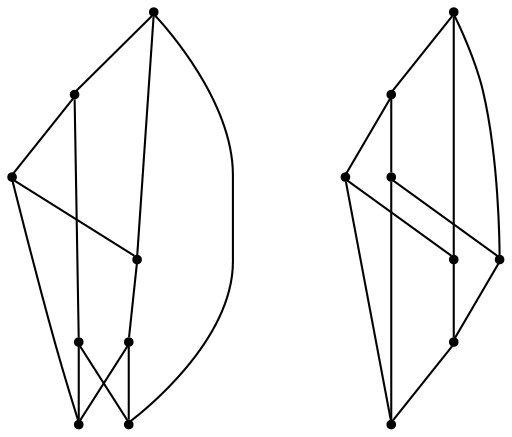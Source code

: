 graph {
  node [shape=point,comment="{\"directed\":false,\"doi\":\"10.1007/11618058_35\",\"figure\":\"?\"}"]

  v0 [pos="1195.8474609374998,1492.2760248184209"]
  v1 [pos="1055.9464389534883,1345.4010248184206"]
  v2 [pos="1055.9464389534883,1544.6509917577112"]
  v3 [pos="1111.9568359374998,1488.7760400772097"]
  v4 [pos="1055.9464389534883,1432.7760299046836"]
  v5 [pos="919.5460210755814,1488.7760400772097"]
  v6 [pos="1055.9464389534883,1625.1510222752893"]
  v7 [pos="999.9360101744186,1488.77604007721"]
  v8 [pos="874.0375635901163,1488.7760400772097"]
  v9 [pos="734.1365734011628,1348.9010095596316"]
  v10 [pos="790.0844930959303,1488.77604007721"]
  v11 [pos="734.1365734011628,1432.7760299046836"]
  v12 [pos="594.235519622093,1488.7760400772097"]
  v13 [pos="678.126144622093,1488.77604007721"]
  v14 [pos="734.1365734011628,1544.6509917577112"]
  v15 [pos="732.6362917877907,1630.0260146458947"]

  v0 -- v1 [id="-1",pos="1195.8474609374998,1492.2760248184209 1196.4308684593022,1408.9301347732548 1133.7442405523257,1346.255167325338 1055.9464389534883,1345.4010248184206"]
  v12 -- v10 [id="-9",pos="594.235519622093,1488.7760400772097 600.3991824127907,1493.9176479975386 600.3991824127907,1493.9176479975386 600.3991824127907,1493.9176479975386 601.3326853197674,1494.4759925206506 601.3326853197674,1494.4759925206506 601.3326853197674,1494.4759925206506 602.449582122093,1495.1759894688928 602.449582122093,1495.1759894688928 602.449582122093,1495.1759894688928 603.7581395348838,1495.9676663080854 603.7581395348838,1495.9676663080854 603.7581395348838,1495.9676663080854 605.2500908430233,1496.9009955724084 605.2500908430233,1496.9009955724084 605.2500908430233,1496.9009955724084 606.9295694040698,1497.9717810948694 606.9295694040698,1497.9717810948694 606.9295694040698,1497.9717810948694 608.8424236918604,1499.1385698318486 608.8424236918604,1499.1385698318486 608.8424236918604,1499.1385698318486 610.938671875,1500.4468838373823 610.938671875,1500.4468838373823 610.938671875,1500.4468838373823 613.2724291424419,1501.8426815668745 613.2724291424419,1501.8426815668745 613.2724291424419,1501.8426815668745 615.7895167151163,1503.3843278884892 615.7895167151163,1503.3843278884892 615.7895167151163,1503.3843278884892 618.494195130814,1505.0635576248173 618.494195130814,1505.0635576248173 618.494195130814,1505.0635576248173 621.4322492732558,1506.880116462708 621.4322492732558,1506.880116462708 621.4322492732558,1506.880116462708 624.5578306686047,1508.7926785151167 624.5578306686047,1508.7926785151167 624.5578306686047,1508.7926785151167 627.8250908430233,1510.7967933019006 627.8250908430233,1510.7967933019006 627.8250908430233,1510.7967933019006 631.3215933866279,1512.8967841466272 631.3215933866279,1512.8967841466272 631.3215933866279,1512.8967841466272 634.9597747093023,1515.1343584060673 634.9597747093023,1515.1343584060673 634.9597747093023,1515.1343584060673 638.7355014534884,1517.4177090326948 638.7355014534884,1517.4177090326948 638.7355014534884,1517.4177090326948 642.6528433866279,1519.7968085606897 642.6528433866279,1519.7968085606897 642.6528433866279,1519.7968085606897 646.7119912790697,1522.2677151362104 646.7119912790697,1522.2677151362104 646.7119912790697,1522.2677151362104 650.8627089389535,1524.7884670893354 650.8627089389535,1524.7884670893354 650.8627089389535,1524.7884670893354 655.1093840843023,1527.3510535558069 655.1093840843023,1527.3510535558069 655.1093840843023,1527.3510535558069 659.4476925872093,1529.9634853998823 659.4476925872093,1529.9634853998823 659.4476925872093,1529.9634853998823 663.8317859738372,1532.621820767721 663.8317859738372,1532.621820767721 663.8317859738372,1532.621820767721 668.3076398982558,1535.2801561355595 668.3076398982558,1535.2801561355595 668.3076398982558,1535.2801561355595 672.7834938226744,1537.938491503398 672.7834938226744,1537.938491503398 672.7834938226744,1537.938491503398 677.3093295784884,1540.5968268712365 677.3093295784884,1540.5968268712365 677.3093295784884,1540.5968268712365 681.785183502907,1543.301065762838 681.785183502907,1543.301065762838 681.785183502907,1543.301065762838 686.3110192587209,1545.9594011306767 686.3110192587209,1545.9594011306767 686.3110192587209,1545.9594011306767 690.7868095930232,1548.56763680776 690.7868095930232,1548.56763680776 690.7868095930232,1548.56763680776 695.221011991279,1551.134292284648 695.221011991279,1551.134292284648 695.221011991279,1551.134292284648 699.6509538517441,1553.700947761536 699.6509538517441,1553.700947761536 699.6509538517441,1553.700947761536 703.9892623546511,1556.2176307042444 703.9892623546511,1556.2176307042444 703.9892623546511,1556.2176307042444 708.2317405523256,1558.6426337560022 708.2317405523256,1558.6426337560022 708.2317405523256,1558.6426337560022 712.4283702761628,1561.0218604405725 712.4283702761628,1561.0218604405725 712.4283702761628,1561.0218604405725 716.5791515261628,1563.3509874343877 716.5791515261628,1563.3509874343877 716.5791515261628,1563.3509874343877 720.5923873546511,1565.5885616938276 720.5923873546511,1565.5885616938276 720.5923873546511,1565.5885616938276 724.509792877907,1567.7343289057417 724.509792877907,1567.7343289057417 724.509792877907,1567.7343289057417 728.3355014534884,1569.7885433832807 728.3355014534884,1569.7885433832807 728.3355014534884,1569.7885433832807 732.0194676598837,1571.7926581700647 732.0194676598837,1571.7926581700647 732.0194676598837,1571.7926581700647 735.6118640988371,1573.7052202224736 735.6118640988371,1573.7052202224736 735.6118640988371,1573.7052202224736 739.0624545784883,1575.4760026931767 739.0624545784883,1575.4760026931767 739.0624545784883,1575.4760026931767 742.4214117005814,1577.2010087966923 742.4214117005814,1577.2010087966923 742.4214117005814,1577.2010087966923 745.6386900436047,1578.7885586420698 745.6386900436047,1578.7885586420698 745.6386900436047,1578.7885586420698 748.7642714389535,1580.2802324295048 748.7642714389535,1580.2802324295048 748.7642714389535,1580.2802324295048 751.7481740552325,1581.6802263259892 751.7481740552325,1581.6802263259892 751.7481740552325,1581.6802263259892 754.59453125,1582.9385677973432 754.59453125,1582.9385677973432 754.59453125,1582.9385677973432 757.2992096656976,1584.1510057449345 757.2992096656976,1584.1510057449345 757.2992096656976,1584.1510057449345 759.9079941860465,1585.2217912673955 759.9079941860465,1585.2217912673955 759.9079941860465,1585.2217912673955 762.3834938226744,1586.1551205317182 762.3834938226744,1586.1551205317182 762.3834938226744,1586.1551205317182 764.7130541424418,1587.0426734288537 764.7130541424418,1587.0426734288537 764.7130541424418,1587.0426734288537 766.9509811046512,1587.7885739008589 766.9509811046512,1587.7885739008589 766.9509811046512,1587.7885739008589 769.0513626453488,1588.438471158346 769.0513626453488,1588.438471158346 769.0513626453488,1588.438471158346 771.0559138808139,1588.9510393142705 771.0559138808139,1588.9510393142705 771.0559138808139,1588.9510393142705 772.9687681686047,1589.4177039464319 772.9687681686047,1589.4177039464319 772.9687681686047,1589.4177039464319 774.7399436773255,1589.7467851638798 774.7399436773255,1589.7467851638798 774.7399436773255,1589.7467851638798 776.4694040697674,1589.9801174799604 776.4694040697674,1589.9801174799604 776.4694040697674,1589.9801174799604 778.0530523255813,1590.117700894674 778.0530523255813,1590.117700894674 778.0530523255813,1590.117700894674 779.5908521075581,1590.1634772618615 779.5908521075581,1590.1634772618615 779.5908521075581,1590.1634772618615 781.6453851744186,1590.071797370911 781.6453851744186,1590.071797370911 781.6453851744186,1590.071797370911 783.5582394622093,1589.7926886876428 783.5582394622093,1589.7926886876428 783.5582394622093,1589.7926886876428 785.283566497093,1589.2801205317182 785.283566497093,1589.2801205317182 785.283566497093,1589.2801205317182 786.867214752907,1588.580123583476 786.867214752907,1588.580123583476 786.867214752907,1588.580123583476 788.3133175872093,1587.6467943191533 788.3133175872093,1587.6467943191533 788.3133175872093,1587.6467943191533 789.621875,1586.5302324295048 789.621875,1586.5302324295048 789.621875,1586.5302324295048 790.8346021075581,1585.176014900208 790.8346021075581,1585.176014900208 790.8346021075581,1585.176014900208 791.9056504360465,1583.5884650548303 791.9056504360465,1583.5884650548303 791.9056504360465,1583.5884650548303 792.8391533430232,1581.7719062169397 792.8391533430232,1581.7719062169397 792.8391533430232,1581.7719062169397 793.6768259447674,1579.7676642735803 793.6768259447674,1579.7676642735803 793.6768259447674,1579.7676642735803 794.376953125,1577.5302171707158 794.376953125,1577.5302171707158 794.376953125,1577.5302171707158 795.0312318313953,1575.105214118958 795.0312318313953,1575.105214118958 795.0312318313953,1575.105214118958 795.5438317587209,1572.4468787511194 795.5438317587209,1572.4468787511194 795.5438317587209,1572.4468787511194 795.964734738372,1569.6468909581506 795.964734738372,1569.6468909581506 795.964734738372,1569.6468909581506 796.3356558866279,1566.6176398595178 796.3356558866279,1566.6176398595178 796.3356558866279,1566.6176398595178 796.614816497093,1563.4468634923303 796.614816497093,1563.4468634923303 796.614816497093,1563.4468634923303 796.8481922238371,1560.0885311762495 796.8481922238371,1560.0885311762495 796.8481922238371,1560.0885311762495 796.9899345930232,1556.6385189692182 796.9899345930232,1556.6385189692182 796.9899345930232,1556.6385189692182 797.0357830668604,1553.0468543370569 797.0357830668604,1553.0468543370569 797.0357830668604,1553.0468543370569 797.0816315406977,1549.3635098139448 797.0816315406977,1549.3635098139448 797.0816315406977,1549.3635098139448 797.0357830668604,1545.5842892328901 797.0357830668604,1545.5842892328901 797.0357830668604,1545.5842892328901 796.9440861191861,1541.759292284648 796.9440861191861,1541.759292284648 796.9440861191861,1541.759292284648 796.8481922238371,1537.938491503398 796.8481922238371,1537.938491503398 796.8481922238371,1537.938491503398 796.7107103924418,1534.1134945551557 796.7107103924418,1534.1134945551557 796.7107103924418,1534.1134945551557 796.5231831395349,1530.2884976069136 796.5231831395349,1530.2884976069136 796.5231831395349,1530.2884976069136 796.3356558866279,1526.5593767166142 796.3356558866279,1526.5593767166142 796.3356558866279,1526.5593767166142 796.1022801598837,1522.9218085606897 796.1022801598837,1522.9218085606897 796.1022801598837,1522.9218085606897 795.8689044331395,1519.3760474522912 795.8689044331395,1519.3760474522912 795.8689044331395,1519.3760474522912 795.6355287063953,1516.0217841466272 795.6355287063953,1516.0217841466272 795.6355287063953,1516.0217841466272 795.4020893895349,1512.80103524526 795.4020893895349,1512.80103524526 795.4020893895349,1512.80103524526 795.1687136627907,1509.8176876703901 795.1687136627907,1509.8176876703901 795.1687136627907,1509.8176876703901 794.9353379360465,1507.0218960444136 794.9353379360465,1507.0218960444136 794.9353379360465,1507.0218960444136 794.752007630814,1504.4552405675256 794.752007630814,1504.4552405675256 794.752007630814,1504.4552405675256 794.5186319040697,1502.171889940898 794.5186319040697,1502.171889940898 794.5186319040697,1502.171889940898 794.3311046511628,1500.1176754633589 794.3311046511628,1500.1176754633589 794.3311046511628,1500.1176754633589 794.189425872093,1498.3468929926557 794.189425872093,1498.3468929926557 794.189425872093,1498.3468929926557 794.0518804505814,1496.809315681458 794.0518804505814,1496.809315681458 794.0518804505814,1496.809315681458 793.9102016715116,1495.5509742101037 793.9102016715116,1495.5509742101037 793.9102016715116,1495.5509742101037 790.0844930959303,1488.77604007721 790.0844930959303,1488.77604007721 790.0844930959303,1488.77604007721"]
  v2 -- v6 [id="-10",pos="1055.9464389534883,1544.6509917577112 1079.5049236918605,1545.7427263259892 1104.0512172965116,1546.809315681458 1127.484683866279,1544.6051836013798 1155.4232558139536,1541.371846199036 1157.769476744186,1532.7552080154423 1152.2059774709303,1507.3467810948694 1145.121402616279,1479.246830940247 1134.9277797965117,1448.6885627110803 1123.054742005814,1422.288568814596 1112.394367732558,1400.6051937739057 1103.6635719476744,1385.1802110672002 1076.8336300872093,1388.8551632563276 1048.8450763081396,1392.9551998774214 1014.3428597383721,1405.055165290833 988.7755632267442,1416.971898078919 966.9506722383721,1427.8718868891401 951.3728106831395,1439.2551978429162 959.9077489098837,1465.7968441645307 972.4142078488372,1501.86353524526 1001.5487827034883,1542.4135128657026 1021.8442678052326,1574.5884497960412 1030.6708938953489,1587.9718065261845 1039.651726017442,1601.3260444005334 1048.7117278343023,1614.5551602045698 1050.6621002906977,1617.5051927566533 1052.716633357558,1620.3802029291792 1055.9464389534883,1625.1510222752893"]
  v3 -- v4 [id="-11",pos="1111.9568359374998,1488.7760400772097 1111.2274890988372,1458.5760037104292 1086.1519985465115,1433.5051774978642 1055.9464389534883,1432.7760299046836"]
  v1 -- v5 [id="-12",pos="1055.9464389534883,1345.4010248184206 979.273800872093,1346.255167325338 916.5871729651162,1408.9301347732548 919.5460210755814,1488.7760400772097"]
  v6 -- v0 [id="-13",pos="1055.9464389534883,1625.1510222752893 1133.7442405523257,1626.0468085606897 1196.4308684593022,1563.371841112773 1195.8474609374998,1492.2760248184209"]
  v4 -- v7 [id="-14",pos="1055.9464389534883,1432.7760299046836 1024.3655523255813,1433.5051774978642 999.2900617732558,1458.5760037104292 999.9360101744186,1488.77604007721"]
  v2 -- v3 [id="-15",pos="1055.9464389534883,1544.6509917577112 1086.1519985465115,1545.4217831293745 1111.2274890988372,1520.3509569168095 1111.9568359374998,1488.7760400772097"]
  v7 -- v2 [id="-16",pos="999.9360101744186,1488.77604007721 999.2900617732558,1520.3509569168095 1024.3655523255813,1545.4217831293745 1055.9464389534883,1544.6509917577112"]
  v15 -- v14 [id="-17",pos="732.6362917877907,1630.0260146458947 734.1365734011628,1544.6509917577112 734.1365734011628,1544.6509917577112 734.1365734011628,1544.6509917577112"]
  v9 -- v11 [id="-18",pos="734.1365734011628,1348.9010095596316 734.1365734011628,1432.7760299046836 734.1365734011628,1432.7760299046836 734.1365734011628,1432.7760299046836"]
  v5 -- v6 [id="-19",pos="919.5460210755814,1488.7760400772097 916.5871729651162,1563.371841112773 979.273800872093,1626.0468085606897 1055.9464389534883,1625.1510222752893"]
  v8 -- v9 [id="-20",pos="874.0375635901163,1488.7760400772097 874.0584211482558,1411.5551551183069 811.3717296511628,1348.8801876703901 734.1365734011628,1348.9010095596316"]
  v10 -- v11 [id="-21",pos="790.0844930959303,1488.77604007721 790.1052870639535,1457.8260342280073 765.0297965116279,1432.7552080154423 734.1365734011628,1432.7760299046836"]
  v9 -- v12 [id="-22",pos="734.1365734011628,1348.9010095596316 656.9013535610464,1348.8801876703901 594.2147256540698,1411.5551551183069 594.235519622093,1488.7760400772097"]
  v11 -- v13 [id="-23",pos="734.1365734011628,1432.7760299046836 703.2432867005814,1432.7552080154423 678.1677961482558,1457.8260342280073 678.126144622093,1488.77604007721"]
  v14 -- v10 [id="-24",pos="734.1365734011628,1544.6509917577112 765.0297965116279,1544.6718136469526 790.1052870639535,1519.6009874343877 790.0844930959303,1488.77604007721"]
  v15 -- v8 [id="-25",pos="732.6362917877907,1630.0260146458947 811.3717296511628,1628.6718289057417 874.0584211482558,1565.9968614578252 874.0375635901163,1488.7760400772097"]
  v13 -- v14 [id="-26",pos="678.126144622093,1488.77604007721 678.1677961482558,1519.6009874343877 703.2432867005814,1544.6718136469526 734.1365734011628,1544.6509917577112"]
  v13 -- v8 [id="-27",pos="678.126144622093,1488.77604007721 677.4010265261628,1480.8593034744267 677.4010265261628,1480.8593034744267 677.4010265261628,1480.8593034744267 677.2176326308139,1478.8092851638798 677.2176326308139,1478.8092851638798 677.2176326308139,1478.8092851638798 676.9842569040698,1476.5218655268354 676.9842569040698,1476.5218655268354 676.9842569040698,1476.5218655268354 676.7967296511628,1473.9594062169397 676.7967296511628,1473.9594062169397 676.7967296511628,1473.9594062169397 676.5633539244186,1471.1592912673955 676.5633539244186,1471.1592912673955 676.5633539244186,1471.1592912673955 676.3299781976744,1468.176070849101 676.3299781976744,1468.176070849101 676.3299781976744,1468.176070849101 676.0966024709302,1464.9593909581506 676.0966024709302,1464.9593909581506 676.0966024709302,1464.9593909581506 675.863226744186,1461.6010586420698 675.863226744186,1461.6010586420698 675.863226744186,1461.6010586420698 675.6298510174419,1458.055170377096 675.6298510174419,1458.055170377096 675.6298510174419,1458.055170377096 675.3964752906977,1454.417729377747 675.3964752906977,1454.417729377747 675.3964752906977,1454.417729377747 675.2089480377907,1450.688481330872 675.2089480377907,1450.688481330872 675.2089480377907,1450.688481330872 675.0255541424418,1446.8634843826298 675.0255541424418,1446.8634843826298 675.0255541424418,1446.8634843826298 674.8838753633721,1443.0426836013798 674.8838753633721,1443.0426836013798 674.8838753633721,1443.0426836013798 674.7921784156977,1439.2176866531377 674.7921784156977,1439.2176866531377 674.7921784156977,1439.2176866531377 674.6963481104651,1435.3926897048955 674.6963481104651,1435.3926897048955 674.6963481104651,1435.3926897048955 674.6504996366278,1431.617665290833 674.6504996366278,1431.617665290833 674.6504996366278,1431.617665290833 674.6963481104651,1427.934320767721 674.6963481104651,1427.934320767721 674.6963481104651,1427.934320767721 674.7421965843023,1424.3426561355595 674.7421965843023,1424.3426561355595 674.7421965843023,1424.3426561355595 674.8838753633721,1420.8926439285283 674.8838753633721,1420.8926439285283 674.8838753633721,1420.8926439285283 675.1172510901163,1417.5343116124475 675.1172510901163,1417.5343116124475 675.1172510901163,1417.5343116124475 675.3964752906977,1414.36353524526 675.3964752906977,1414.36353524526 675.3964752906977,1414.36353524526 675.7715297965116,1411.3302151362104 675.7715297965116,1411.3302151362104 675.7715297965116,1411.3302151362104 676.1882994186046,1408.5342963536584 676.1882994186046,1408.5342963536584 676.1882994186046,1408.5342963536584 676.7008993459302,1405.8759609858198 676.7008993459302,1405.8759609858198 676.7008993459302,1405.8759609858198 677.3551780523255,1403.450957934062 677.3551780523255,1403.450957934062 677.3551780523255,1403.450957934062 678.0553052325581,1401.2135108311975 678.0553052325581,1401.2135108311975 678.0553052325581,1401.2135108311975 678.8929778343023,1399.2051998774214 678.8929778343023,1399.2051998774214 678.8929778343023,1399.2051998774214 679.826480741279,1397.3885138829553 679.826480741279,1397.3885138829553 679.826480741279,1397.3885138829553 680.9016624273256,1395.8009640375776 680.9016624273256,1395.8009640375776 680.9016624273256,1395.8009640375776 682.1143895348837,1394.4510698318486 682.1143895348837,1394.4510698318486 682.1143895348837,1394.4510698318486 683.4188135901163,1393.3301846186323 683.4188135901163,1393.3301846186323 683.4188135901163,1393.3301846186323 684.8649164244185,1392.3968553543095 684.8649164244185,1392.3968553543095 684.8649164244185,1392.3968553543095 686.4526980377907,1391.7010545730595 686.4526980377907,1391.7010545730595 686.4526980377907,1391.7010545730595 688.1780250726744,1391.1842902501428 688.1780250726744,1391.1842902501428 688.1780250726744,1391.1842902501428 690.0866824127907,1390.9051815668745 690.0866824127907,1390.9051815668745 690.0866824127907,1390.9051815668745 692.1412154796511,1390.813501675924 692.1412154796511,1390.813501675924 692.1412154796511,1390.813501675924 693.6790152616279,1390.859405199687 693.6790152616279,1390.859405199687 693.6790152616279,1390.859405199687 695.266796875,1391.0010576248173 695.266796875,1391.0010576248173 695.266796875,1391.0010576248173 696.9921239098837,1391.234389940898 696.9921239098837,1391.234389940898 696.9921239098837,1391.234389940898 698.7632994186047,1391.5594021479292 698.7632994186047,1391.5594021479292 698.7632994186047,1391.5594021479292 700.6761537063953,1392.0260667800908 700.6761537063953,1392.0260667800908 700.6761537063953,1392.0260667800908 702.6807049418604,1392.5385077794397 702.6807049418604,1392.5385077794397 702.6807049418604,1392.5385077794397 704.7810864825582,1393.1927283604944 704.7810864825582,1393.1927283604944 704.7810864825582,1393.1927283604944 707.0190134447674,1393.938501675924 707.0190134447674,1393.938501675924 707.0190134447674,1393.938501675924 709.3527707122093,1394.8218584060673 709.3527707122093,1394.8218584060673 709.3527707122093,1394.8218584060673 711.8240734011628,1395.7551876703901 711.8240734011628,1395.7551876703901 711.8240734011628,1395.7551876703901 714.437054869186,1396.8301693598432 714.437054869186,1396.8301693598432 714.437054869186,1396.8301693598432 717.1417332848837,1398.04273446401 717.1417332848837,1398.04273446401 717.1417332848837,1398.04273446401 719.983957122093,1399.3009487787886 719.983957122093,1399.3009487787886 719.983957122093,1399.3009487787886 722.9719930959302,1400.7010698318486 722.9719930959302,1400.7010698318486 722.9719930959302,1400.7010698318486 726.0933775436047,1402.192616462708 726.0933775436047,1402.192616462708 726.0933775436047,1402.192616462708 729.3148528343023,1403.7759701410932 729.3148528343023,1403.7759701410932 729.3148528343023,1403.7759701410932 732.6738099563953,1405.5009762446089 732.6738099563953,1405.5009762446089 732.6738099563953,1405.5009762446089 736.1244004360465,1407.2759548823042 736.1244004360465,1407.2759548823042 736.1244004360465,1407.2759548823042 739.7125999273255,1409.184320767721 739.7125999273255,1409.184320767721 739.7125999273255,1409.184320767721 743.4007630813953,1411.192631721497 743.4007630813953,1411.192631721497 743.4007630813953,1411.192631721497 747.2223382994185,1413.242650032044 747.2223382994185,1413.242650032044 747.2223382994185,1413.242650032044 751.1397438226744,1415.3885444005334 751.1397438226744,1415.3885444005334 751.1397438226744,1415.3885444005334 755.1529796511628,1417.625991503398 755.1529796511628,1417.625991503398 755.1529796511628,1417.625991503398 759.3037609011628,1419.9593146642053 759.3037609011628,1419.9593146642053 759.3037609011628,1419.9593146642053 763.5003270348838,1422.3385413487756 763.5003270348838,1422.3385413487756 763.5003270348838,1422.3385413487756 767.7470021802326,1424.7593482335412 767.7470021802326,1424.7593482335412 767.7470021802326,1424.7593482335412 772.0853106831395,1427.2802273432417 772.0853106831395,1427.2802273432417 772.0853106831395,1427.2802273432417 776.5152525436047,1429.8426866531377 776.5152525436047,1429.8426866531377 776.5152525436047,1429.8426866531377 780.945257994186,1432.4093421300256 780.945257994186,1432.4093421300256 780.945257994186,1432.4093421300256 785.4211119186047,1435.0219011306767 785.4211119186047,1435.0219011306767 785.4211119186047,1435.0219011306767 789.9469476744185,1437.6802364985151 789.9469476744185,1437.6802364985151 789.9469476744185,1437.6802364985151 794.4228015988372,1440.3843482335412 794.4228015988372,1440.3843482335412 794.4228015988372,1440.3843482335412 798.9486373546512,1443.0426836013798 798.9486373546512,1443.0426836013798 798.9486373546512,1443.0426836013798 803.4244276889535,1445.7010189692182 803.4244276889535,1445.7010189692182 803.4244276889535,1445.7010189692182 807.9044149709302,1448.3551581700647 807.9044149709302,1448.3551581700647 807.9044149709302,1448.3551581700647 812.2885719476744,1451.0134935379033 812.2885719476744,1451.0134935379033 812.2885719476744,1451.0134935379033 816.6268804505814,1453.6260525385542 816.6268804505814,1453.6260525385542 816.6268804505814,1453.6260525385542 820.8693586482558,1456.1927080154423 820.8693586482558,1456.1927080154423 820.8693586482558,1456.1927080154423 825.0201398982558,1458.7093909581506 825.0201398982558,1458.7093909581506 825.0201398982558,1458.7093909581506 829.0792242005814,1461.180170377096 829.0792242005814,1461.180170377096 829.0792242005814,1461.180170377096 832.9966297238371,1463.5593970616662 832.9966297238371,1463.5593970616662 832.9966297238371,1463.5593970616662 836.7722928779069,1465.8426205317182 836.7722928779069,1465.8426205317182 836.7722928779069,1465.8426205317182 840.4104742005813,1468.0843909581506 840.4104742005813,1468.0843909581506 840.4104742005813,1468.0843909581506 843.9111736918604,1470.180185635885 843.9111736918604,1470.180185635885 843.9111736918604,1470.180185635885 847.1742369186046,1472.184300422669 847.1742369186046,1472.184300422669 847.1742369186046,1472.184300422669 850.2998183139534,1474.0968624750776 850.2998183139534,1474.0968624750776 850.2998183139534,1474.0968624750776 853.2378724563954,1475.9176174799604 853.2378724563954,1475.9176174799604 853.2378724563954,1475.9176174799604 855.942550872093,1477.5968472162886 855.942550872093,1477.5968472162886 855.942550872093,1477.5968472162886 858.4638353924419,1479.134297370911 858.4638353924419,1479.134297370911 858.4638353924419,1479.134297370911 860.7934593023256,1480.5342912673955 860.7934593023256,1480.5342912673955 860.7934593023256,1480.5342912673955 862.8938408430232,1481.8385362625127 862.8938408430232,1481.8385362625127 862.8938408430232,1481.8385362625127 864.806695130814,1483.0051978429162 864.806695130814,1483.0051978429162 864.806695130814,1483.0051978429162 866.4861736918605,1484.0759833653772 866.4861736918605,1484.0759833653772 866.4861736918605,1484.0759833653772 874.0375635901163,1488.7760400772097 874.0375635901163,1488.7760400772097 874.0375635901163,1488.7760400772097"]
  v5 -- v3 [id="-41",pos="919.5460210755814,1488.7760400772097 919.8419058866278,1496.2469021479292 919.8419058866278,1496.2469021479292 919.8419058866278,1496.2469021479292 920.7254269622093,1497.9717810948694 920.7254269622093,1497.9717810948694 920.7254269622093,1497.9717810948694 921.7547601744186,1499.934315681458 921.7547601744186,1499.934315681458 921.7547601744186,1499.934315681458 922.825808502907,1502.0302375157678 922.825808502907,1502.0302375157678 922.825808502907,1502.0302375157678 924.0385356104651,1504.317657152812 924.0385356104651,1504.317657152812 924.0385356104651,1504.317657152812 925.2971111918605,1506.788563728333 925.2971111918605,1506.788563728333 925.2971111918605,1506.788563728333 926.6973655523256,1509.3510230382287 926.6973655523256,1509.3510230382287 926.6973655523256,1509.3510230382287 928.1434683866279,1512.0551347732548 928.1434683866279,1512.0551347732548 928.1434683866279,1512.0551347732548 929.6354196947674,1514.9010260899865 929.6354196947674,1514.9010260899865 929.6354196947674,1514.9010260899865 931.1732194767442,1517.7926937739057 931.1732194767442,1517.7926937739057 931.1732194767442,1517.7926937739057 932.8068495639535,1520.7301378250127 932.8068495639535,1520.7301378250127 932.8068495639535,1520.7301378250127 934.4404796511628,1523.7134853998823 934.4404796511628,1523.7134853998823 934.4404796511628,1523.7134853998823 936.1199582122093,1526.7010291417444 936.1199582122093,1526.7010291417444 936.1199582122093,1526.7010291417444 937.7994367732558,1529.7301530838017 937.7994367732558,1529.7301530838017 937.7994367732558,1529.7301530838017 939.5247638081395,1532.7135006586714 939.5247638081395,1532.7135006586714 939.5247638081395,1532.7135006586714 941.204242369186,1535.6510718663537 941.204242369186,1535.6510718663537 941.204242369186,1535.6510718663537 942.9295694040698,1538.542739550273 942.9295694040698,1538.542739550273 942.9295694040698,1538.542739550273 944.6548964389535,1541.3885037104292 944.6548964389535,1541.3885037104292 944.6548964389535,1541.3885037104292 946.334375,1544.0926154454553 946.334375,1544.0926154454553 946.334375,1544.0926154454553 948.0138535610465,1546.750950813294 948.0138535610465,1546.750950813294 948.0138535610465,1546.750950813294 949.693332122093,1549.3177334467573 949.693332122093,1549.3177334467573 949.693332122093,1549.3177334467573 951.3227652616279,1551.7427364985151 951.3227652616279,1551.7427364985151 951.3227652616279,1551.7427364985151 952.9564589389535,1554.0718634923303 952.9564589389535,1554.0718634923303 952.9564589389535,1554.0718634923303 954.5400436046511,1556.2635342280073 954.5400436046511,1556.2635342280073 954.5400436046511,1556.2635342280073 956.1736736918605,1558.3635250727339 956.1736736918605,1558.3635250727339 956.1736736918605,1558.3635250727339 957.7156704215116,1560.3218634923303 957.7156704215116,1560.3218634923303 957.7156704215116,1560.3218634923303 959.2992550872093,1562.1843258539839 959.2992550872093,1562.1843258539839 959.2992550872093,1562.1843258539839 960.837054869186,1563.863555590312 960.837054869186,1563.863555590312 960.837054869186,1563.863555590312 962.4248364825581,1565.4509782791142 962.4248364825581,1565.4509782791142 962.4248364825581,1565.4509782791142 963.9626362645349,1566.942652066549 963.9626362645349,1566.942652066549 963.9626362645349,1566.942652066549 965.550417877907,1568.296869595846 965.550417877907,1568.296869595846 965.550417877907,1568.296869595846 967.1340661337209,1569.5552110672002 967.1340661337209,1569.5552110672002 967.1340661337209,1569.5552110672002 968.721847747093,1570.671900113424 968.721847747093,1570.671900113424 968.721847747093,1570.671900113424 970.3513444767442,1571.7468818028772 970.3513444767442,1571.7468818028772 970.3513444767442,1571.7468818028772 971.9849745639535,1572.6802110672002 971.9849745639535,1572.6802110672002 971.9849745639535,1572.6802110672002 973.7561500726744,1573.6093441645307 973.7561500726744,1573.6093441645307 973.7561500726744,1573.6093441645307 975.5773074127907,1574.4052171707158 975.5773074127907,1574.4052171707158 975.5773074127907,1574.4052171707158 977.4443132267442,1575.1968940099084 977.4443132267442,1575.1968940099084 977.4443132267442,1575.1968940099084 979.3530341569767,1575.8509874343877 979.3530341569767,1575.8509874343877 979.3530341569767,1575.8509874343877 981.3116733284884,1576.5010118484502 981.3116733284884,1576.5010118484502 981.3116733284884,1576.5010118484502 983.3662699854651,1577.0635525385542 983.3662699854651,1577.0635525385542 983.3662699854651,1577.0635525385542 985.4166061046511,1577.5302171707158 985.4166061046511,1577.5302171707158 985.4166061046511,1577.5302171707158 987.562836119186,1577.992685635885 987.562836119186,1577.992685635885 987.562836119186,1577.992685635885 989.7549146075581,1578.4135739008589 989.7549146075581,1578.4135739008589 989.7549146075581,1578.4135739008589 991.9928415697674,1578.7426551183069 991.9928415697674,1578.7426551183069 991.9928415697674,1578.7426551183069 994.2807503633721,1579.067667325338 994.2807503633721,1579.067667325338 994.2807503633721,1579.067667325338 996.6103742732558,1579.3469031651819 996.6103742732558,1579.3469031651819 996.6103742732558,1579.3469031651819 998.9899800145349,1579.5802354812627 998.9899800145349,1579.5802354812627 998.9899800145349,1579.5802354812627 1001.4154342296512,1579.8135677973432 1001.4154342296512,1579.8135677973432 1001.4154342296512,1579.8135677973432 1003.8408884447674,1580.000996589661 1003.8408884447674,1580.000996589661 1003.8408884447674,1580.000996589661 1006.312191133721,1580.138452847799 1006.312191133721,1580.138452847799 1006.312191133721,1580.138452847799 1008.8334756540697,1580.2802324295048 1008.8334756540697,1580.2802324295048 1008.8334756540697,1580.2802324295048 1011.3506268168604,1580.3717851638798 1011.3506268168604,1580.3717851638798 1011.3506268168604,1580.3717851638798 1013.9136264534884,1580.4676612218225 1013.9136264534884,1580.4676612218225 1013.9136264534884,1580.4676612218225 1016.4807594476744,1580.5135647455854 1016.4807594476744,1580.5135647455854 1016.4807594476744,1580.5135647455854 1019.0478924418604,1580.559341112773 1019.0478924418604,1580.559341112773 1019.0478924418604,1580.559341112773 1021.6108920784884,1580.559341112773 1021.6108920784884,1580.559341112773 1021.6108920784884,1580.559341112773 1024.1780250726745,1580.559341112773 1024.1780250726745,1580.559341112773 1024.1780250726745,1580.559341112773 1026.740961119186,1580.5135647455854 1026.740961119186,1580.5135647455854 1026.740961119186,1580.5135647455854 1029.3081577034884,1580.4676612218225 1029.3081577034884,1580.4676612218225 1029.3081577034884,1580.4676612218225 1031.8252452761628,1580.3717851638798 1031.8252452761628,1580.3717851638798 1031.8252452761628,1580.3717851638798 1034.3423964389535,1580.2802324295048 1034.3423964389535,1580.2802324295048 1034.3423964389535,1580.2802324295048 1036.8636809593022,1580.138452847799 1036.8636809593022,1580.138452847799 1036.8636809593022,1580.138452847799 1039.2891351744186,1580.000996589661 1039.2891351744186,1580.000996589661 1039.2891351744186,1580.000996589661 1041.714589389535,1579.8135677973432 1041.714589389535,1579.8135677973432 1041.714589389535,1579.8135677973432 1044.094195130814,1579.5802354812627 1044.094195130814,1579.5802354812627 1044.094195130814,1579.5802354812627 1046.4238190406977,1579.3469031651819 1046.4238190406977,1579.3469031651819 1046.4238190406977,1579.3469031651819 1048.7117278343023,1579.067667325338 1048.7117278343023,1579.067667325338 1048.7117278343023,1579.067667325338 1050.9496547965116,1578.7426551183069 1050.9496547965116,1578.7426551183069 1050.9496547965116,1578.7426551183069 1053.0958848110465,1578.4135739008589 1053.0958848110465,1578.4135739008589 1053.0958848110465,1578.4135739008589 1055.2379814680232,1577.992685635885 1055.2379814680232,1577.992685635885 1055.2379814680232,1577.992685635885 1057.2925145348836,1577.5302171707158 1057.2925145348836,1577.5302171707158 1057.2925145348836,1577.5302171707158 1059.2970657703488,1577.0635525385542 1059.2970657703488,1577.0635525385542 1059.2970657703488,1577.0635525385542 1061.2099200581395,1576.5010118484502 1061.2099200581395,1576.5010118484502 1061.2099200581395,1576.5010118484502 1063.076925872093,1575.8509874343877 1063.076925872093,1575.8509874343877 1063.076925872093,1575.8509874343877 1064.8938862645348,1575.1968940099084 1064.8938862645348,1575.1968940099084 1064.8938862645348,1575.1968940099084 1066.6192132994186,1574.4052171707158 1066.6192132994186,1574.4052171707158 1066.6192132994186,1574.4052171707158 1068.2986918604652,1573.6093441645307 1068.2986918604652,1573.6093441645307 1068.2986918604652,1573.6093441645307 1069.9323219476744,1572.6802110672002 1069.9323219476744,1572.6802110672002 1069.9323219476744,1572.6802110672002 1071.4701853197673,1571.7009782791142 1071.4701853197673,1571.7009782791142 1071.4701853197673,1571.7009782791142 1073.007921511628,1570.5802202224736 1073.007921511628,1570.5802202224736 1073.007921511628,1570.5802202224736 1074.4540879360466,1569.3676551183069 1074.4540879360466,1569.3676551183069 1074.4540879360466,1569.3676551183069 1075.9001271802326,1568.0635372797651 1075.9001271802326,1568.0635372797651 1075.9001271802326,1568.0635372797651 1077.3003815406976,1566.6176398595178 1077.3003815406976,1566.6176398595178 1077.3003815406976,1566.6176398595178 1078.6548510174418,1565.0302171707158 1078.6548510174418,1565.0302171707158 1078.6548510174418,1565.0302171707158 1080.0051235465116,1563.3509874343877 1080.0051235465116,1563.3509874343877 1080.0051235465116,1563.3509874343877 1081.3136809593022,1561.5343014399214 1081.3136809593022,1561.5343014399214 1081.3136809593022,1561.5343014399214 1082.6180414244186,1559.5301866531377 1082.6180414244186,1559.5301866531377 1082.6180414244186,1559.5301866531377 1083.922401889535,1557.430195808411 1083.922401889535,1557.430195808411 1083.922401889535,1557.430195808411 1085.231086482558,1555.192621548971 1085.231086482558,1555.192621548971 1085.231086482558,1555.192621548971 1086.5354469476745,1552.813522020976 1086.5354469476745,1552.813522020976 1086.5354469476745,1552.813522020976 1087.8398074127906,1550.3426154454553 1087.8398074127906,1550.3426154454553 1087.8398074127906,1550.3426154454553 1089.1483648255814,1547.6844072341923 1089.1483648255814,1547.6844072341923 1089.1483648255814,1547.6844072341923 1090.4069404069767,1544.9801683425908 1090.4069404069767,1544.9801683425908 1090.4069404069767,1544.9801683425908 1091.7114280523256,1542.1344041824345 1091.7114280523256,1542.1344041824345 1091.7114280523256,1542.1344041824345 1093.0199854651162,1539.1968329747522 1093.0199854651162,1539.1968329747522 1093.0199854651162,1539.1968329747522 1094.2785610465116,1536.1635128657026 1094.2785610465116,1536.1635128657026 1094.2785610465116,1536.1635128657026 1095.582921511628,1533.1343889236455 1095.582921511628,1533.1343889236455 1095.582921511628,1533.1343889236455 1096.8414970930232,1530.0093889236455 1096.8414970930232,1530.0093889236455 1096.8414970930232,1530.0093889236455 1098.104269622093,1526.8384853998823 1098.104269622093,1526.8384853998823 1098.104269622093,1526.8384853998823 1099.316933139535,1523.7134853998823 1099.316933139535,1523.7134853998823 1099.316933139535,1523.7134853998823 1100.5297238372093,1520.5884853998823 1100.5297238372093,1520.5884853998823 1100.5297238372093,1520.5884853998823 1101.6924055232557,1517.513457934062 1101.6924055232557,1517.513457934062 1101.6924055232557,1517.513457934062 1102.8134992732557,1514.4801378250127 1102.8134992732557,1514.4801378250127 1102.8134992732557,1514.4801378250127 1103.8844840116278,1511.5884701410932 1103.8844840116278,1511.5884701410932 1103.8844840116278,1511.5884701410932 1104.9138808139535,1508.7926785151167 1104.9138808139535,1508.7926785151167 1104.9138808139535,1508.7926785151167 1105.8431867732559,1506.0885667800908 1105.8431867732559,1506.0885667800908 1105.8431867732559,1506.0885667800908 1106.7766896802325,1503.5676876703901 1106.7766896802325,1503.5676876703901 1106.7766896802325,1503.5676876703901 1107.5685138081394,1501.2385606765752 1107.5685138081394,1501.2385606765752 1107.5685138081394,1501.2385606765752 1108.3186228197674,1499.0926663080854 1108.3186228197674,1499.0926663080854 1108.3186228197674,1499.0926663080854 1109.014680232558,1497.1802314122522 1109.014680232558,1497.1802314122522 1109.014680232558,1497.1802314122522 1111.9568359374998,1488.7760400772097 1111.9568359374998,1488.7760400772097 1111.9568359374998,1488.7760400772097"]
  v1 -- v4 [id="-59",pos="1055.9464389534883,1345.4010248184206 1055.9464389534883,1432.7760299046836 1055.9464389534883,1432.7760299046836 1055.9464389534883,1432.7760299046836"]
  v12 -- v15 [id="-79",pos="594.235519622093,1488.7760400772097 594.2147256540698,1565.9968614578252 656.9013535610464,1628.6718289057417 732.6362917877907,1630.0260146458947"]
  v7 -- v0 [id="-81",pos="999.9360101744186,1488.77604007721 1001.7405069040698,1497.2260077794397 1001.7405069040698,1497.2260077794397 1001.7405069040698,1497.2260077794397 1002.2572401889535,1498.671905199687 1002.2572401889535,1498.671905199687 1002.2572401889535,1498.671905199687 1002.8615370639535,1500.3052314122522 1002.8615370639535,1500.3052314122522 1002.8615370639535,1500.3052314122522 1003.561664244186,1502.171889940898 1003.561664244186,1502.171889940898 1003.561664244186,1502.171889940898 1004.3076398982558,1504.2217810948694 1004.3076398982558,1504.2217810948694 1004.3076398982558,1504.2217810948694 1005.0994640261628,1506.4593553543095 1005.0994640261628,1506.4593553543095 1005.0994640261628,1506.4593553543095 1006.0329669331395,1508.8843584060673 1006.0329669331395,1508.8843584060673 1006.0329669331395,1508.8843584060673 1006.9664698401162,1511.4510138829553 1006.9664698401162,1511.4510138829553 1006.9664698401162,1511.4510138829553 1007.9916696947674,1514.109349250794 1007.9916696947674,1514.109349250794 1007.9916696947674,1514.109349250794 1009.0668513808139,1516.9051408767705 1009.0668513808139,1516.9051408767705 1009.0668513808139,1516.9051408767705 1010.1837481831395,1519.7968085606897 1010.1837481831395,1519.7968085606897 1010.1837481831395,1519.7968085606897 1011.3506268168604,1522.7801561355595 1011.3506268168604,1522.7801561355595 1011.3506268168604,1522.7801561355595 1012.5633539244186,1525.7676998774214 1012.5633539244186,1525.7676998774214 1012.5633539244186,1525.7676998774214 1013.7760810319767,1528.7510474522912 1013.7760810319767,1528.7510474522912 1013.7760810319767,1528.7510474522912 1015.0346566133721,1531.7801713943486 1015.0346566133721,1531.7801713943486 1015.0346566133721,1531.7801713943486 1016.2932321947675,1534.7677151362104 1016.2932321947675,1534.7677151362104 1016.2932321947675,1534.7677151362104 1017.6017896075581,1537.7051591873173 1017.6017896075581,1537.7051591873173 1017.6017896075581,1537.7051591873173 1018.8603651889534,1540.5968268712365 1018.8603651889534,1540.5968268712365 1018.8603651889534,1540.5968268712365 1020.1647892441861,1543.392618497213 1020.1647892441861,1543.392618497213 1020.1647892441861,1543.392618497213 1021.4733466569767,1546.0968573888147 1021.4733466569767,1546.0968573888147 1021.4733466569767,1546.0968573888147 1022.7319222383721,1548.7551927566533 1022.7319222383721,1548.7551927566533 1022.7319222383721,1548.7551927566533 1024.0363462936045,1551.2760718663537 1024.0363462936045,1551.2760718663537 1024.0363462936045,1551.2760718663537 1025.340706758721,1553.6509752273564 1025.340706758721,1553.6509752273564 1025.340706758721,1553.6509752273564 1026.649327761628,1555.938522020976 1026.649327761628,1555.938522020976 1026.649327761628,1555.938522020976 1027.9536882267441,1558.0842892328901 1027.9536882267441,1558.0842892328901 1027.9536882267441,1558.0842892328901 1029.2623092296512,1560.0885311762495 1029.2623092296512,1560.0885311762495 1029.2623092296512,1560.0885311762495 1030.5666696947674,1562.000966072083 1030.5666696947674,1562.000966072083 1030.5666696947674,1562.000966072083 1031.87109375,1563.7259721755986 1031.87109375,1563.7259721755986 1031.87109375,1563.7259721755986 1033.225499636628,1565.3592983881636 1033.225499636628,1565.3592983881636 1033.225499636628,1565.3592983881636 1034.5757721656976,1566.8509721755986 1034.5757721656976,1566.8509721755986 1034.5757721656976,1566.8509721755986 1035.9760265261627,1568.2468970616662 1035.9760265261627,1568.2468970616662 1035.9760265261627,1568.2468970616662 1037.422129360465,1569.509307543437 1037.422129360465,1569.509307543437 1037.422129360465,1569.509307543437 1038.8682321947674,1570.671900113424 1038.8682321947674,1570.671900113424 1038.8682321947674,1570.671900113424 1040.406031976744,1571.7009782791142 1040.406031976744,1571.7009782791142 1040.406031976744,1571.7009782791142 1041.947965116279,1572.6802110672002 1041.947965116279,1572.6802110672002 1041.947965116279,1572.6802110672002 1043.5774618459302,1573.5635677973432 1043.5774618459302,1573.5635677973432 1043.5774618459302,1573.5635677973432 1045.2569404069768,1574.3593136469526 1045.2569404069768,1574.3593136469526 1045.2569404069768,1574.3593136469526 1046.9822674418604,1575.0551144282026 1046.9822674418604,1575.0551144282026 1046.9822674418604,1575.0551144282026 1048.8034247819767,1575.7093350092573 1048.8034247819767,1575.7093350092573 1048.8034247819767,1575.7093350092573 1050.6704305959302,1576.317652066549 1050.6704305959302,1576.317652066549 1050.6704305959302,1576.317652066549 1052.5791515261628,1576.875996589661 1052.5791515261628,1576.875996589661 1052.5791515261628,1576.875996589661 1054.587836119186,1577.3426612218225 1054.587836119186,1577.3426612218225 1054.587836119186,1577.3426612218225 1056.6382358284884,1577.7593533198042 1056.6382358284884,1577.7593533198042 1056.6382358284884,1577.7593533198042 1058.7844658430233,1578.1801144282026 1058.7844658430233,1578.1801144282026 1058.7844658430233,1578.1801144282026 1060.930695857558,1578.509322802226 1060.930695857558,1578.509322802226 1060.930695857558,1578.509322802226 1063.1686228197675,1578.7885586420698 1063.1686228197675,1578.7885586420698 1063.1686228197675,1578.7885586420698 1065.4523346656977,1579.067667325338 1065.4523346656977,1579.067667325338 1065.4523346656977,1579.067667325338 1067.7861555232557,1579.300999641419 1067.7861555232557,1579.300999641419 1067.7861555232557,1579.300999641419 1070.1656976744187,1579.5343319574995 1070.1656976744187,1579.5343319574995 1070.1656976744187,1579.5343319574995 1072.5911518895348,1579.6717882156377 1072.5911518895348,1579.6717882156377 1072.5911518895348,1579.6717882156377 1075.0166061046511,1579.8135677973432 1075.0166061046511,1579.8135677973432 1075.0166061046511,1579.8135677973432 1077.5337572674418,1579.9510240554814 1077.5337572674418,1579.9510240554814 1077.5337572674418,1579.9510240554814 1080.0509084302325,1580.046900113424 1080.0509084302325,1580.046900113424 1080.0509084302325,1580.046900113424 1082.5722565406977,1580.138452847799 1082.5722565406977,1580.138452847799 1082.5722565406977,1580.138452847799 1085.1351925872093,1580.184356371562 1085.1351925872093,1580.184356371562 1085.1351925872093,1580.184356371562 1087.7023255813954,1580.184356371562 1087.7023255813954,1580.184356371562 1087.7023255813954,1580.184356371562 1090.265261627907,1580.2343289057417 1090.265261627907,1580.2343289057417 1090.265261627907,1580.2343289057417 1092.832394622093,1580.184356371562 1092.832394622093,1580.184356371562 1092.832394622093,1580.184356371562 1095.3954578488372,1580.184356371562 1095.3954578488372,1580.184356371562 1095.3954578488372,1580.184356371562 1097.9625908430232,1580.138452847799 1097.9625908430232,1580.138452847799 1097.9625908430232,1580.138452847799 1100.5297238372093,1580.046900113424 1100.5297238372093,1580.046900113424 1100.5297238372093,1580.046900113424 1103.046875,1579.9510240554814 1103.046875,1579.9510240554814 1103.046875,1579.9510240554814 1105.5640261627907,1579.8135677973432 1105.5640261627907,1579.8135677973432 1105.5640261627907,1579.8135677973432 1108.035265261628,1579.6717882156377 1108.035265261628,1579.6717882156377 1108.035265261628,1579.6717882156377 1110.460719476744,1579.5343319574995 1110.460719476744,1579.5343319574995 1110.460719476744,1579.5343319574995 1112.8861736918604,1579.300999641419 1112.8861736918604,1579.300999641419 1112.8861736918604,1579.300999641419 1115.265843023256,1579.067667325338 1115.265843023256,1579.067667325338 1115.265843023256,1579.067667325338 1117.5996002906977,1578.7885586420698 1117.5996002906977,1578.7885586420698 1117.5996002906977,1578.7885586420698 1119.8832485465116,1578.509322802226 1119.8832485465116,1578.509322802226 1119.8832485465116,1578.509322802226 1122.1212390988371,1578.1801144282026 1122.1212390988371,1578.1801144282026 1122.1212390988371,1578.1801144282026 1124.3133175872092,1577.7593533198042 1124.3133175872092,1577.7593533198042 1124.3133175872092,1577.7593533198042 1126.4594840116279,1577.3426612218225 1126.4594840116279,1577.3426612218225 1126.4594840116279,1577.3426612218225 1128.5140806686047,1576.875996589661 1128.5140806686047,1576.875996589661 1128.5140806686047,1576.875996589661 1130.5644803779069,1576.317652066549 1130.5644803779069,1576.317652066549 1130.5644803779069,1576.317652066549 1132.523183139535,1575.7093350092573 1132.523183139535,1575.7093350092573 1132.523183139535,1575.7093350092573 1134.4359738372093,1575.0551144282026 1134.4359738372093,1575.0551144282026 1134.4359738372093,1575.0551144282026 1136.3029796511628,1574.3593136469526 1136.3029796511628,1574.3593136469526 1136.3029796511628,1574.3593136469526 1138.120003633721,1573.5635677973432 1138.120003633721,1573.5635677973432 1138.120003633721,1573.5635677973432 1139.891242732558,1572.6802110672002 1139.891242732558,1572.6802110672002 1139.891242732558,1572.6802110672002 1141.616569767442,1571.7009782791142 1141.616569767442,1571.7009782791142 1141.616569767442,1571.7009782791142 1143.295984738372,1570.671900113424 1143.295984738372,1570.671900113424 1143.295984738372,1570.671900113424 1144.9755268895349,1569.509307543437 1144.9755268895349,1569.509307543437 1144.9755268895349,1569.509307543437 1146.609156976744,1568.2468970616662 1146.609156976744,1568.2468970616662 1146.609156976744,1568.2468970616662 1148.2427870639535,1566.8509721755986 1148.2427870639535,1566.8509721755986 1148.2427870639535,1566.8509721755986 1149.8722202034883,1565.3592983881636 1149.8722202034883,1565.3592983881636 1149.8722202034883,1565.3592983881636 1151.5058502906977,1563.7259721755986 1151.5058502906977,1563.7259721755986 1151.5058502906977,1563.7259721755986 1153.139480377907,1562.000966072083 1153.139480377907,1562.000966072083 1153.139480377907,1562.000966072083 1154.768913517442,1560.0885311762495 1154.768913517442,1560.0885311762495 1154.768913517442,1560.0885311762495 1156.4484556686045,1558.0842892328901 1156.4484556686045,1558.0842892328901 1156.4484556686045,1558.0842892328901 1158.1278706395349,1555.938522020976 1158.1278706395349,1555.938522020976 1158.1278706395349,1555.938522020976 1159.8074127906978,1553.6509752273564 1159.8074127906978,1553.6509752273564 1159.8074127906978,1553.6509752273564 1161.5327398255813,1551.2760718663537 1161.5327398255813,1551.2760718663537 1161.5327398255813,1551.2760718663537 1163.258066860465,1548.7551927566533 1163.258066860465,1548.7551927566533 1163.258066860465,1548.7551927566533 1165.0333757267442,1546.0968573888147 1165.0333757267442,1546.0968573888147 1165.0333757267442,1546.0968573888147 1166.758702761628,1543.392618497213 1166.758702761628,1543.392618497213 1166.758702761628,1543.392618497213 1168.575726744186,1540.5968268712365 1168.575726744186,1540.5968268712365 1168.575726744186,1540.5968268712365 1170.3468386627908,1537.7051591873173 1170.3468386627908,1537.7051591873173 1170.3468386627908,1537.7051591873173 1172.1221475290697,1534.7677151362104 1172.1221475290697,1534.7677151362104 1172.1221475290697,1534.7677151362104 1173.9391715116278,1531.7801713943486 1173.9391715116278,1531.7801713943486 1173.9391715116278,1531.7801713943486 1175.6644985465116,1528.7510474522912 1175.6644985465116,1528.7510474522912 1175.6644985465116,1528.7510474522912 1177.4398074127907,1525.7676998774214 1177.4398074127907,1525.7676998774214 1177.4398074127907,1525.7676998774214 1179.1651344476743,1522.7801561355595 1179.1651344476743,1522.7801561355595 1179.1651344476743,1522.7801561355595 1180.8446765988372,1519.7968085606897 1180.8446765988372,1519.7968085606897 1180.8446765988372,1519.7968085606897 1182.4741097383721,1516.9051408767705 1182.4741097383721,1516.9051408767705 1182.4741097383721,1516.9051408767705 1184.016042877907,1514.109349250794 1184.016042877907,1514.109349250794 1184.016042877907,1514.109349250794 1185.5079941860465,1511.4510138829553 1185.5079941860465,1511.4510138829553 1185.5079941860465,1511.4510138829553 1186.9082485465117,1508.8843584060673 1186.9082485465117,1508.8843584060673 1186.9082485465117,1508.8843584060673 1188.2127361918604,1506.4593553543095 1188.2127361918604,1506.4593553543095 1188.2127361918604,1506.4593553543095 1189.4713117732558,1504.2217810948694 1189.4713117732558,1504.2217810948694 1189.4713117732558,1504.2217810948694 1190.5464934593024,1502.171889940898 1190.5464934593024,1502.171889940898 1190.5464934593024,1502.171889940898 1191.5716933139536,1500.3052314122522 1191.5716933139536,1500.3052314122522 1191.5716933139536,1500.3052314122522 1195.8474609374998,1492.2760248184209 1195.8474609374998,1492.2760248184209 1195.8474609374998,1492.2760248184209"]
}